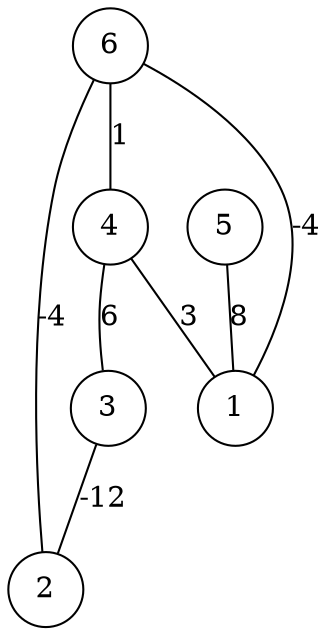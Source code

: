 graph { 
	 fontname="Helvetica,Arial,sans-serif" 
	 node [shape = circle]; 
	 6 -- 1 [label = "-4"];
	 6 -- 2 [label = "-4"];
	 6 -- 4 [label = "1"];
	 5 -- 1 [label = "8"];
	 4 -- 1 [label = "3"];
	 4 -- 3 [label = "6"];
	 3 -- 2 [label = "-12"];
	 1;
	 2;
	 3;
	 4;
	 5;
	 6;
}
